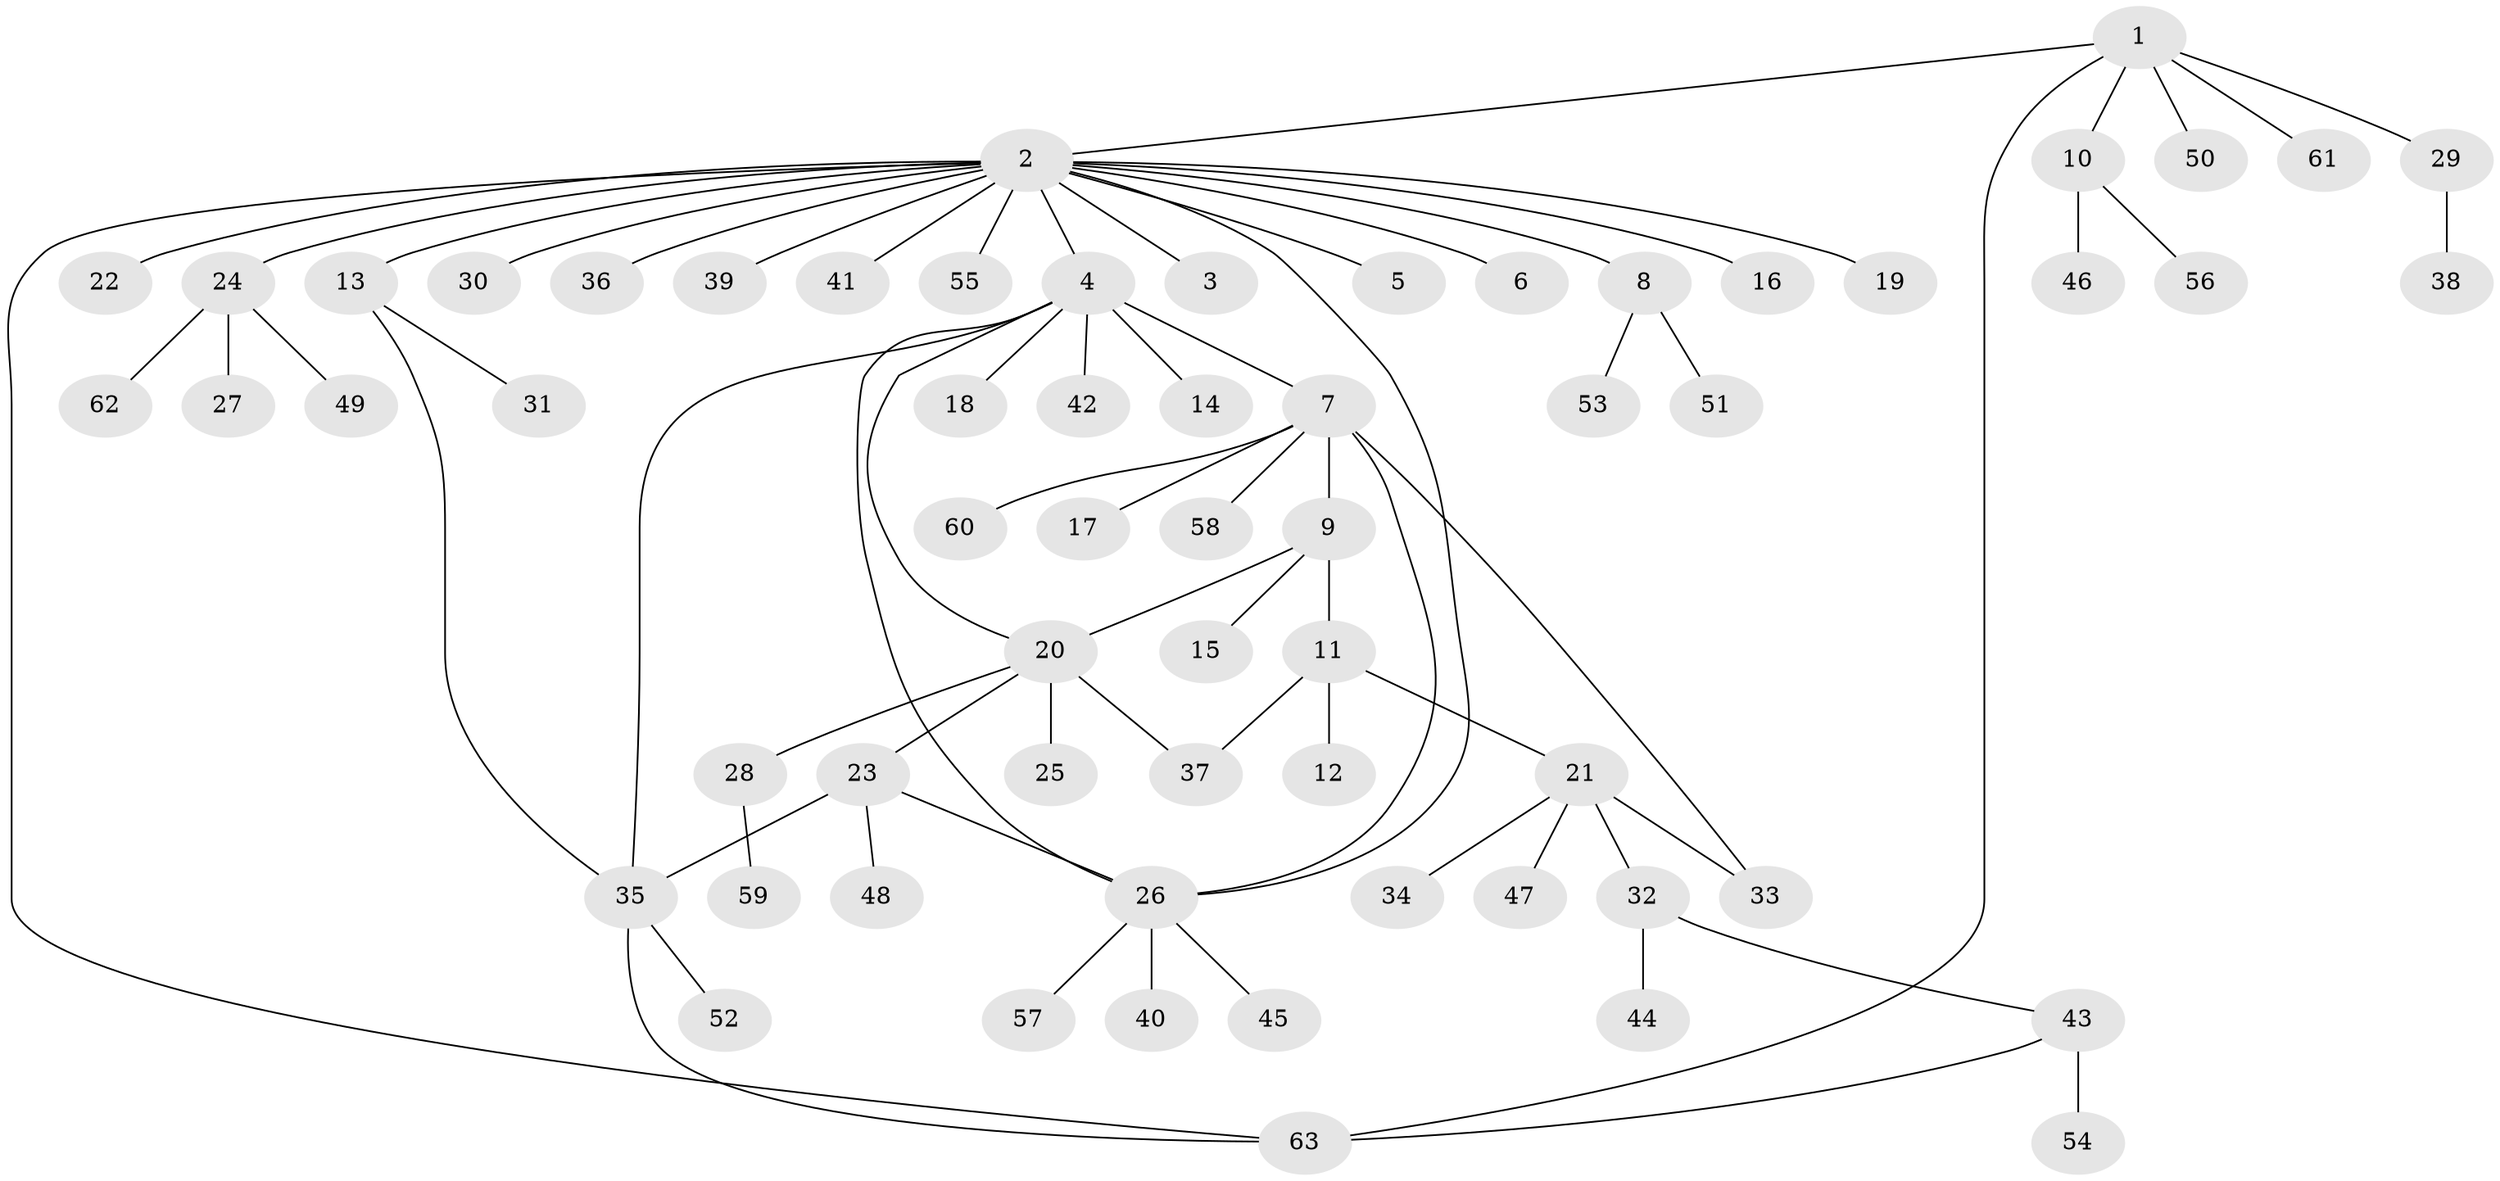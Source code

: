// Generated by graph-tools (version 1.1) at 2025/47/03/09/25 04:47:39]
// undirected, 63 vertices, 73 edges
graph export_dot {
graph [start="1"]
  node [color=gray90,style=filled];
  1;
  2;
  3;
  4;
  5;
  6;
  7;
  8;
  9;
  10;
  11;
  12;
  13;
  14;
  15;
  16;
  17;
  18;
  19;
  20;
  21;
  22;
  23;
  24;
  25;
  26;
  27;
  28;
  29;
  30;
  31;
  32;
  33;
  34;
  35;
  36;
  37;
  38;
  39;
  40;
  41;
  42;
  43;
  44;
  45;
  46;
  47;
  48;
  49;
  50;
  51;
  52;
  53;
  54;
  55;
  56;
  57;
  58;
  59;
  60;
  61;
  62;
  63;
  1 -- 2;
  1 -- 10;
  1 -- 29;
  1 -- 50;
  1 -- 61;
  1 -- 63;
  2 -- 3;
  2 -- 4;
  2 -- 5;
  2 -- 6;
  2 -- 8;
  2 -- 13;
  2 -- 16;
  2 -- 19;
  2 -- 22;
  2 -- 24;
  2 -- 26;
  2 -- 30;
  2 -- 36;
  2 -- 39;
  2 -- 41;
  2 -- 55;
  2 -- 63;
  4 -- 7;
  4 -- 14;
  4 -- 18;
  4 -- 20;
  4 -- 26;
  4 -- 35;
  4 -- 42;
  7 -- 9;
  7 -- 17;
  7 -- 26;
  7 -- 33;
  7 -- 58;
  7 -- 60;
  8 -- 51;
  8 -- 53;
  9 -- 11;
  9 -- 15;
  9 -- 20;
  10 -- 46;
  10 -- 56;
  11 -- 12;
  11 -- 21;
  11 -- 37;
  13 -- 31;
  13 -- 35;
  20 -- 23;
  20 -- 25;
  20 -- 28;
  20 -- 37;
  21 -- 32;
  21 -- 33;
  21 -- 34;
  21 -- 47;
  23 -- 26;
  23 -- 35;
  23 -- 48;
  24 -- 27;
  24 -- 49;
  24 -- 62;
  26 -- 40;
  26 -- 45;
  26 -- 57;
  28 -- 59;
  29 -- 38;
  32 -- 43;
  32 -- 44;
  35 -- 52;
  35 -- 63;
  43 -- 54;
  43 -- 63;
}
